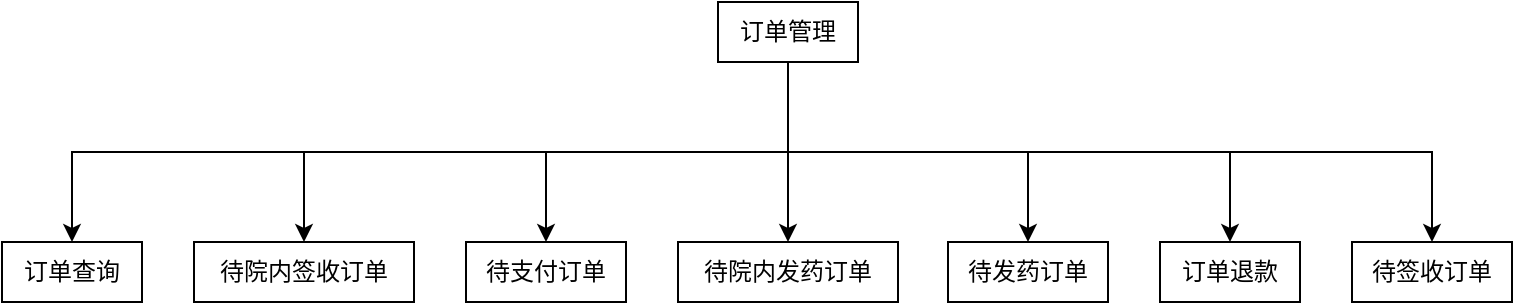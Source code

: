 <mxfile version="20.7.4" type="github">
  <diagram id="prtHgNgQTEPvFCAcTncT" name="Page-1">
    <mxGraphModel dx="1194" dy="670" grid="1" gridSize="10" guides="1" tooltips="1" connect="1" arrows="1" fold="1" page="1" pageScale="1" pageWidth="827" pageHeight="1169" math="0" shadow="0">
      <root>
        <mxCell id="0" />
        <mxCell id="1" parent="0" />
        <mxCell id="YB1n51q5mFYvobmluy_M-5" value="订单管理" style="rounded=0;whiteSpace=wrap;html=1;" vertex="1" parent="1">
          <mxGeometry x="394" y="80" width="70" height="30" as="geometry" />
        </mxCell>
        <mxCell id="YB1n51q5mFYvobmluy_M-6" value="订单查询" style="whiteSpace=wrap;html=1;rounded=0;direction=west;" vertex="1" parent="1">
          <mxGeometry x="36" y="200" width="70" height="30" as="geometry" />
        </mxCell>
        <mxCell id="YB1n51q5mFYvobmluy_M-15" value="待支付订单" style="whiteSpace=wrap;html=1;" vertex="1" parent="1">
          <mxGeometry x="268" y="200" width="80" height="30" as="geometry" />
        </mxCell>
        <mxCell id="YB1n51q5mFYvobmluy_M-17" value="待发药订单" style="whiteSpace=wrap;html=1;" vertex="1" parent="1">
          <mxGeometry x="509" y="200" width="80" height="30" as="geometry" />
        </mxCell>
        <mxCell id="YB1n51q5mFYvobmluy_M-18" value="待院内签收订单" style="whiteSpace=wrap;html=1;" vertex="1" parent="1">
          <mxGeometry x="132" y="200" width="110" height="30" as="geometry" />
        </mxCell>
        <mxCell id="YB1n51q5mFYvobmluy_M-19" value="待院内发药订单" style="whiteSpace=wrap;html=1;" vertex="1" parent="1">
          <mxGeometry x="374" y="200" width="110" height="30" as="geometry" />
        </mxCell>
        <mxCell id="YB1n51q5mFYvobmluy_M-20" value="待签收订单" style="whiteSpace=wrap;html=1;" vertex="1" parent="1">
          <mxGeometry x="711" y="200" width="80" height="30" as="geometry" />
        </mxCell>
        <mxCell id="YB1n51q5mFYvobmluy_M-21" value="订单退款" style="whiteSpace=wrap;html=1;" vertex="1" parent="1">
          <mxGeometry x="615" y="200" width="70" height="30" as="geometry" />
        </mxCell>
        <mxCell id="YB1n51q5mFYvobmluy_M-48" value="" style="endArrow=classic;html=1;rounded=0;exitX=0.5;exitY=1;exitDx=0;exitDy=0;entryX=0.5;entryY=0;entryDx=0;entryDy=0;edgeStyle=orthogonalEdgeStyle;" edge="1" parent="1" source="YB1n51q5mFYvobmluy_M-5" target="YB1n51q5mFYvobmluy_M-15">
          <mxGeometry width="50" height="50" relative="1" as="geometry">
            <mxPoint x="390" y="300" as="sourcePoint" />
            <mxPoint x="440" y="250" as="targetPoint" />
          </mxGeometry>
        </mxCell>
        <mxCell id="YB1n51q5mFYvobmluy_M-49" value="" style="endArrow=classic;html=1;rounded=0;exitX=0.5;exitY=1;exitDx=0;exitDy=0;entryX=0.5;entryY=0;entryDx=0;entryDy=0;" edge="1" parent="1" source="YB1n51q5mFYvobmluy_M-5" target="YB1n51q5mFYvobmluy_M-19">
          <mxGeometry width="50" height="50" relative="1" as="geometry">
            <mxPoint x="390" y="300" as="sourcePoint" />
            <mxPoint x="440" y="250" as="targetPoint" />
          </mxGeometry>
        </mxCell>
        <mxCell id="YB1n51q5mFYvobmluy_M-50" value="" style="endArrow=classic;html=1;rounded=0;exitX=0.5;exitY=1;exitDx=0;exitDy=0;entryX=0.5;entryY=0;entryDx=0;entryDy=0;edgeStyle=orthogonalEdgeStyle;" edge="1" parent="1" source="YB1n51q5mFYvobmluy_M-5" target="YB1n51q5mFYvobmluy_M-17">
          <mxGeometry width="50" height="50" relative="1" as="geometry">
            <mxPoint x="390" y="300" as="sourcePoint" />
            <mxPoint x="440" y="250" as="targetPoint" />
          </mxGeometry>
        </mxCell>
        <mxCell id="YB1n51q5mFYvobmluy_M-51" value="" style="endArrow=classic;html=1;rounded=0;exitX=0.5;exitY=1;exitDx=0;exitDy=0;entryX=0.5;entryY=0;entryDx=0;entryDy=0;edgeStyle=orthogonalEdgeStyle;" edge="1" parent="1" source="YB1n51q5mFYvobmluy_M-5" target="YB1n51q5mFYvobmluy_M-18">
          <mxGeometry width="50" height="50" relative="1" as="geometry">
            <mxPoint x="390" y="300" as="sourcePoint" />
            <mxPoint x="440" y="250" as="targetPoint" />
          </mxGeometry>
        </mxCell>
        <mxCell id="YB1n51q5mFYvobmluy_M-53" value="" style="endArrow=classic;html=1;rounded=0;exitX=0.5;exitY=1;exitDx=0;exitDy=0;entryX=0.5;entryY=0;entryDx=0;entryDy=0;edgeStyle=orthogonalEdgeStyle;" edge="1" parent="1" source="YB1n51q5mFYvobmluy_M-5" target="YB1n51q5mFYvobmluy_M-21">
          <mxGeometry width="50" height="50" relative="1" as="geometry">
            <mxPoint x="390" y="300" as="sourcePoint" />
            <mxPoint x="440" y="250" as="targetPoint" />
          </mxGeometry>
        </mxCell>
        <mxCell id="YB1n51q5mFYvobmluy_M-54" value="" style="endArrow=classic;html=1;rounded=0;exitX=0.5;exitY=1;exitDx=0;exitDy=0;entryX=0.5;entryY=0;entryDx=0;entryDy=0;edgeStyle=orthogonalEdgeStyle;" edge="1" parent="1" source="YB1n51q5mFYvobmluy_M-5" target="YB1n51q5mFYvobmluy_M-20">
          <mxGeometry width="50" height="50" relative="1" as="geometry">
            <mxPoint x="390" y="300" as="sourcePoint" />
            <mxPoint x="440" y="250" as="targetPoint" />
          </mxGeometry>
        </mxCell>
        <mxCell id="YB1n51q5mFYvobmluy_M-55" value="" style="endArrow=classic;html=1;rounded=0;exitX=0.5;exitY=1;exitDx=0;exitDy=0;entryX=0.5;entryY=1;entryDx=0;entryDy=0;edgeStyle=orthogonalEdgeStyle;" edge="1" parent="1" source="YB1n51q5mFYvobmluy_M-5" target="YB1n51q5mFYvobmluy_M-6">
          <mxGeometry width="50" height="50" relative="1" as="geometry">
            <mxPoint x="390" y="300" as="sourcePoint" />
            <mxPoint x="440" y="250" as="targetPoint" />
          </mxGeometry>
        </mxCell>
      </root>
    </mxGraphModel>
  </diagram>
</mxfile>
